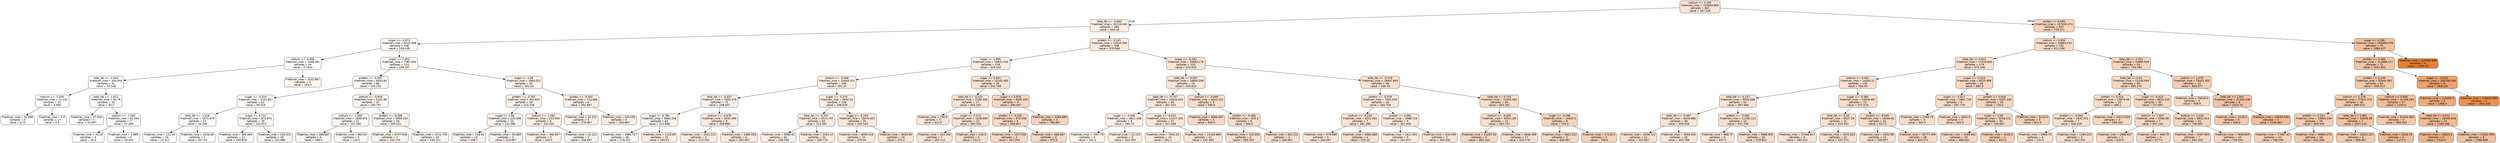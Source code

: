 digraph Tree {
node [shape=box, style="filled, rounded", color="black", fontname="helvetica"] ;
edge [fontname="helvetica"] ;
0 [label="sodium <= 0.196\nfriedman_mse = 103694.869\nsamples = 801\nvalue = 467.236", fillcolor="#f9e4d5"] ;
1 [label="total_fat <= -0.863\nfriedman_mse = 32119.045\nsamples = 494\nvalue = 304.33", fillcolor="#fbeee4"] ;
0 -> 1 [labeldistance=2.5, labelangle=45, headlabel="True"] ;
2 [label="sugar <= -0.673\nfriedman_mse = 9233.408\nsamples = 148\nvalue = 128.439", fillcolor="#fdf8f3"] ;
1 -> 2 ;
3 [label="sodium <= -0.858\nfriedman_mse = 2348.381\nsamples = 34\nvalue = 27.824", fillcolor="#fffdfd"] ;
2 -> 3 ;
4 [label="total_fat <= -1.044\nfriedman_mse = 430.054\nsamples = 31\nvalue = 14.548", fillcolor="#fffefe"] ;
3 -> 4 ;
5 [label="sodium <= -1.204\nfriedman_mse = 13.134\nsamples = 21\nvalue = 0.905", fillcolor="#ffffff"] ;
4 -> 5 ;
6 [label="friedman_mse = 50.688\nsamples = 4\nvalue = 4.75", fillcolor="#ffffff"] ;
5 -> 6 ;
7 [label="friedman_mse = 0.0\nsamples = 17\nvalue = 0.0", fillcolor="#ffffff"] ;
5 -> 7 ;
8 [label="total_fat <= -1.012\nfriedman_mse = 93.76\nsamples = 10\nvalue = 43.2", fillcolor="#fefdfb"] ;
4 -> 8 ;
9 [label="friedman_mse = 37.556\nsamples = 3\nvalue = 33.667", fillcolor="#fffdfc"] ;
8 -> 9 ;
10 [label="sodium <= -1.002\nfriedman_mse = 62.204\nsamples = 7\nvalue = 47.286", fillcolor="#fefcfb"] ;
8 -> 10 ;
11 [label="friedman_mse = 43.25\nsamples = 4\nvalue = 52.5", fillcolor="#fefcfa"] ;
10 -> 11 ;
12 [label="friedman_mse = 2.889\nsamples = 3\nvalue = 40.333", fillcolor="#fffdfb"] ;
10 -> 12 ;
13 [label="friedman_mse = 1532.667\nsamples = 3\nvalue = 165.0", fillcolor="#fdf6f0"] ;
3 -> 13 ;
14 [label="sugar <= 1.353\nfriedman_mse = 7367.054\nsamples = 114\nvalue = 158.447", fillcolor="#fdf6f1"] ;
2 -> 14 ;
15 [label="protein <= -0.297\nfriedman_mse = 6503.84\nsamples = 89\nvalue = 135.191", fillcolor="#fdf7f3"] ;
14 -> 15 ;
16 [label="sugar <= -0.319\nfriedman_mse = 3231.827\nsamples = 52\nvalue = 93.519", fillcolor="#fefaf7"] ;
15 -> 16 ;
17 [label="total_fat <= -1.018\nfriedman_mse = 1871.879\nsamples = 23\nvalue = 44.348", fillcolor="#fefcfb"] ;
16 -> 17 ;
18 [label="friedman_mse = 121.34\nsamples = 16\nvalue = 22.312", fillcolor="#fffefd"] ;
17 -> 18 ;
19 [label="friedman_mse = 2226.49\nsamples = 7\nvalue = 94.714", fillcolor="#fefaf6"] ;
17 -> 19 ;
20 [label="sugar <= 0.712\nfriedman_mse = 871.974\nsamples = 29\nvalue = 132.517", fillcolor="#fdf7f3"] ;
16 -> 20 ;
21 [label="friedman_mse = 304.694\nsamples = 11\nvalue = 100.818", fillcolor="#fef9f6"] ;
20 -> 21 ;
22 [label="friedman_mse = 229.321\nsamples = 18\nvalue = 151.889", fillcolor="#fdf6f1"] ;
20 -> 22 ;
23 [label="sodium <= -0.926\nfriedman_mse = 5231.86\nsamples = 37\nvalue = 193.757", fillcolor="#fdf4ee"] ;
15 -> 23 ;
24 [label="sodium <= -1.045\nfriedman_mse = 1608.876\nsamples = 11\nvalue = 157.182", fillcolor="#fdf6f1"] ;
23 -> 24 ;
25 [label="friedman_mse = 306.667\nsamples = 6\nvalue = 188.0", fillcolor="#fdf4ee"] ;
24 -> 25 ;
26 [label="friedman_mse = 664.16\nsamples = 5\nvalue = 120.2", fillcolor="#fef8f4"] ;
24 -> 26 ;
27 [label="protein <= -0.268\nfriedman_mse = 5959.254\nsamples = 26\nvalue = 209.231", fillcolor="#fdf3ec"] ;
23 -> 27 ;
28 [label="friedman_mse = 6757.918\nsamples = 7\nvalue = 252.714", fillcolor="#fcf1e8"] ;
27 -> 28 ;
29 [label="friedman_mse = 4711.745\nsamples = 19\nvalue = 193.211", fillcolor="#fdf4ee"] ;
27 -> 29 ;
30 [label="sugar <= 2.06\nfriedman_mse = 1660.022\nsamples = 25\nvalue = 241.24", fillcolor="#fcf1e9"] ;
14 -> 30 ;
31 [label="protein <= -0.297\nfriedman_mse = 441.607\nsamples = 19\nvalue = 222.158", fillcolor="#fcf2eb"] ;
30 -> 31 ;
32 [label="sugar <= 1.94\nfriedman_mse = 225.006\nsamples = 13\nvalue = 212.385", fillcolor="#fcf3ec"] ;
31 -> 32 ;
33 [label="friedman_mse = 218.41\nsamples = 10\nvalue = 208.7", fillcolor="#fdf3ec"] ;
32 -> 33 ;
34 [label="friedman_mse = 50.889\nsamples = 3\nvalue = 224.667", fillcolor="#fcf2eb"] ;
32 -> 34 ;
35 [label="sodium <= -1.081\nfriedman_mse = 255.556\nsamples = 6\nvalue = 243.333", fillcolor="#fcf1e9"] ;
31 -> 35 ;
36 [label="friedman_mse = 466.667\nsamples = 3\nvalue = 240.0", fillcolor="#fcf1e9"] ;
35 -> 36 ;
37 [label="friedman_mse = 22.222\nsamples = 3\nvalue = 246.667", fillcolor="#fcf1e9"] ;
35 -> 37 ;
38 [label="protein <= -0.302\nfriedman_mse = 713.889\nsamples = 6\nvalue = 301.667", fillcolor="#fbeee4"] ;
30 -> 38 ;
39 [label="friedman_mse = 22.222\nsamples = 3\nvalue = 276.667", fillcolor="#fcefe6"] ;
38 -> 39 ;
40 [label="friedman_mse = 155.556\nsamples = 3\nvalue = 326.667", fillcolor="#fbece2"] ;
38 -> 40 ;
41 [label="protein <= -0.141\nfriedman_mse = 23014.392\nsamples = 346\nvalue = 379.566", fillcolor="#fbe9dd"] ;
1 -> 41 ;
42 [label="sugar <= 1.895\nfriedman_mse = 16931.042\nsamples = 226\nvalue = 329.142", fillcolor="#fbece1"] ;
41 -> 42 ;
43 [label="sodium <= -0.648\nfriedman_mse = 10454.313\nsamples = 200\nvalue = 301.37", fillcolor="#fbeee4"] ;
42 -> 43 ;
44 [label="total_fat <= -0.337\nfriedman_mse = 7656.379\nsamples = 72\nvalue = 238.847", fillcolor="#fcf1ea"] ;
43 -> 44 ;
45 [label="sugar <= 0.783\nfriedman_mse = 5964.338\nsamples = 63\nvalue = 221.698", fillcolor="#fcf2eb"] ;
44 -> 45 ;
46 [label="friedman_mse = 3984.717\nsamples = 38\nvalue = 176.421", fillcolor="#fdf5ef"] ;
45 -> 46 ;
47 [label="friedman_mse = 1120.89\nsamples = 25\nvalue = 290.52", fillcolor="#fceee5"] ;
45 -> 47 ;
48 [label="sodium <= -0.979\nfriedman_mse = 3032.099\nsamples = 9\nvalue = 358.889", fillcolor="#fbeadf"] ;
44 -> 48 ;
49 [label="friedman_mse = 2022.222\nsamples = 3\nvalue = 313.333", fillcolor="#fbede3"] ;
48 -> 49 ;
50 [label="friedman_mse = 1980.556\nsamples = 6\nvalue = 381.667", fillcolor="#fae9dd"] ;
48 -> 50 ;
51 [label="sugar <= -0.375\nfriedman_mse = 8592.42\nsamples = 128\nvalue = 336.539", fillcolor="#fbece1"] ;
43 -> 51 ;
52 [label="total_fat <= -0.107\nfriedman_mse = 5514.797\nsamples = 93\nvalue = 311.097", fillcolor="#fbede3"] ;
51 -> 52 ;
53 [label="friedman_mse = 5580.32\nsamples = 62\nvalue = 288.258", fillcolor="#fcefe5"] ;
52 -> 53 ;
54 [label="friedman_mse = 2254.11\nsamples = 31\nvalue = 356.774", fillcolor="#fbebdf"] ;
52 -> 54 ;
55 [label="sugar <= -0.163\nfriedman_mse = 10479.837\nsamples = 35\nvalue = 404.143", fillcolor="#fae8db"] ;
51 -> 55 ;
56 [label="friedman_mse = 8459.318\nsamples = 25\nvalue = 376.04", fillcolor="#fbeadd"] ;
55 -> 56 ;
57 [label="friedman_mse = 8620.64\nsamples = 10\nvalue = 474.4", fillcolor="#f9e4d4"] ;
55 -> 57 ;
58 [label="sugar <= 2.841\nfriedman_mse = 15182.485\nsamples = 26\nvalue = 542.769", fillcolor="#f9e0ce"] ;
42 -> 58 ;
59 [label="total_fat <= -0.222\nfriedman_mse = 2100.346\nsamples = 17\nvalue = 462.353", fillcolor="#fae5d5"] ;
58 -> 59 ;
60 [label="friedman_mse = 336.0\nsamples = 5\nvalue = 412.0", fillcolor="#fae7da"] ;
59 -> 60 ;
61 [label="sugar <= 2.273\nfriedman_mse = 1338.889\nsamples = 12\nvalue = 483.333", fillcolor="#f9e3d4"] ;
59 -> 61 ;
62 [label="friedman_mse = 310.204\nsamples = 7\nvalue = 455.714", fillcolor="#fae5d6"] ;
61 -> 62 ;
63 [label="friedman_mse = 216.0\nsamples = 5\nvalue = 522.0", fillcolor="#f9e1d0"] ;
61 -> 63 ;
64 [label="sugar <= 3.976\nfriedman_mse = 4605.333\nsamples = 9\nvalue = 694.667", fillcolor="#f7d7c1"] ;
58 -> 64 ;
65 [label="protein <= -0.205\nfriedman_mse = 875.556\nsamples = 6\nvalue = 658.667", fillcolor="#f7d9c4"] ;
64 -> 65 ;
66 [label="friedman_mse = 1027.556\nsamples = 3\nvalue = 647.333", fillcolor="#f7dac5"] ;
65 -> 66 ;
67 [label="friedman_mse = 466.667\nsamples = 3\nvalue = 670.0", fillcolor="#f7d9c3"] ;
65 -> 67 ;
68 [label="friedman_mse = 4288.889\nsamples = 3\nvalue = 766.667", fillcolor="#f6d3ba"] ;
64 -> 68 ;
69 [label="sugar <= -0.281\nfriedman_mse = 20664.176\nsamples = 120\nvalue = 474.532", fillcolor="#f9e4d4"] ;
41 -> 69 ;
70 [label="total_fat <= 0.697\nfriedman_mse = 16805.208\nsamples = 74\nvalue = 429.622", fillcolor="#fae6d8"] ;
69 -> 70 ;
71 [label="total_fat <= -0.757\nfriedman_mse = 14520.643\nsamples = 65\nvalue = 407.415", fillcolor="#fae8da"] ;
70 -> 71 ;
72 [label="sugar <= -0.446\nfriedman_mse = 6621.438\nsamples = 8\nvalue = 265.75", fillcolor="#fcf0e7"] ;
71 -> 72 ;
73 [label="friedman_mse = 7397.76\nsamples = 5\nvalue = 231.2", fillcolor="#fcf2ea"] ;
72 -> 73 ;
74 [label="friedman_mse = 22.222\nsamples = 3\nvalue = 323.333", fillcolor="#fbede2"] ;
72 -> 74 ;
75 [label="sugar <= -0.612\nfriedman_mse = 12417.262\nsamples = 57\nvalue = 427.298", fillcolor="#fae7d9"] ;
71 -> 75 ;
76 [label="friedman_mse = 7043.29\nsamples = 10\nvalue = 361.1", fillcolor="#fbeadf"] ;
75 -> 76 ;
77 [label="friedman_mse = 12429.896\nsamples = 47\nvalue = 441.383", fillcolor="#fae6d7"] ;
75 -> 77 ;
78 [label="sodium <= -0.049\nfriedman_mse = 4022.222\nsamples = 9\nvalue = 590.0", fillcolor="#f8ddca"] ;
70 -> 78 ;
79 [label="friedman_mse = 6666.667\nsamples = 3\nvalue = 640.0", fillcolor="#f7dac6"] ;
78 -> 79 ;
80 [label="protein <= -0.068\nfriedman_mse = 825.0\nsamples = 6\nvalue = 565.0", fillcolor="#f8dfcc"] ;
78 -> 80 ;
81 [label="friedman_mse = 155.556\nsamples = 3\nvalue = 583.333", fillcolor="#f8decb"] ;
80 -> 81 ;
82 [label="friedman_mse = 822.222\nsamples = 3\nvalue = 546.667", fillcolor="#f9e0ce"] ;
80 -> 82 ;
83 [label="total_fat <= -0.379\nfriedman_mse = 18407.693\nsamples = 46\nvalue = 546.78", fillcolor="#f9e0ce"] ;
69 -> 83 ;
84 [label="protein <= -0.078\nfriedman_mse = 7001.545\nsamples = 16\nvalue = 440.728", fillcolor="#fae6d7"] ;
83 -> 84 ;
85 [label="sodium <= -0.143\nfriedman_mse = 6331.061\nsamples = 7\nvalue = 491.286", fillcolor="#f9e3d3"] ;
84 -> 85 ;
86 [label="friedman_mse = 976.889\nsamples = 3\nvalue = 440.667", fillcolor="#fae6d7"] ;
85 -> 86 ;
87 [label="friedman_mse = 6983.688\nsamples = 4\nvalue = 529.25", fillcolor="#f9e1cf"] ;
85 -> 87 ;
88 [label="protein <= 4.691\nfriedman_mse = 3988.714\nsamples = 9\nvalue = 401.406", fillcolor="#fae8db"] ;
84 -> 88 ;
89 [label="friedman_mse = 1811.951\nsamples = 4\nvalue = 341.872", fillcolor="#fbebe0"] ;
88 -> 89 ;
90 [label="friedman_mse = 626.499\nsamples = 5\nvalue = 449.032", fillcolor="#fae5d7"] ;
88 -> 90 ;
91 [label="total_fat <= 0.754\nfriedman_mse = 15293.462\nsamples = 30\nvalue = 603.341", fillcolor="#f8ddc9"] ;
83 -> 91 ;
92 [label="sodium <= -0.465\nfriedman_mse = 9354.156\nsamples = 22\nvalue = 562.737", fillcolor="#f8dfcc"] ;
91 -> 92 ;
93 [label="friedman_mse = 12287.53\nsamples = 5\nvalue = 663.244", fillcolor="#f7d9c3"] ;
92 -> 93 ;
94 [label="friedman_mse = 4646.498\nsamples = 17\nvalue = 533.176", fillcolor="#f9e1cf"] ;
92 -> 94 ;
95 [label="sugar <= -0.186\nfriedman_mse = 14625.0\nsamples = 8\nvalue = 715.0", fillcolor="#f7d6bf"] ;
91 -> 95 ;
96 [label="friedman_mse = 2822.222\nsamples = 3\nvalue = 646.667", fillcolor="#f7dac5"] ;
95 -> 96 ;
97 [label="friedman_mse = 17224.0\nsamples = 5\nvalue = 756.0", fillcolor="#f6d4bb"] ;
95 -> 97 ;
98 [label="protein <= 0.093\nfriedman_mse = 107450.474\nsamples = 307\nvalue = 729.371", fillcolor="#f6d5bd"] ;
0 -> 98 [labeldistance=2.5, labelangle=-45, headlabel="False"] ;
99 [label="sodium <= 0.954\nfriedman_mse = 25863.152\nsamples = 232\nvalue = 611.358", fillcolor="#f8dcc8"] ;
98 -> 99 ;
100 [label="total_fat <= 0.812\nfriedman_mse = 17410.843\nsamples = 179\nvalue = 575.106", fillcolor="#f8decb"] ;
99 -> 100 ;
101 [label="sodium <= 0.441\nfriedman_mse = 14163.11\nsamples = 135\nvalue = 536.03", fillcolor="#f9e0cf"] ;
100 -> 101 ;
102 [label="total_fat <= 0.237\nfriedman_mse = 9500.088\nsamples = 62\nvalue = 487.468", fillcolor="#f9e3d3"] ;
101 -> 102 ;
103 [label="total_fat <= -0.487\nfriedman_mse = 6418.986\nsamples = 38\nvalue = 459.526", fillcolor="#fae5d6"] ;
102 -> 103 ;
104 [label="friedman_mse = 5338.722\nsamples = 12\nvalue = 532.667", fillcolor="#f9e1cf"] ;
103 -> 104 ;
105 [label="friedman_mse = 3309.024\nsamples = 26\nvalue = 425.769", fillcolor="#fae7d9"] ;
103 -> 105 ;
106 [label="protein <= -0.092\nfriedman_mse = 11185.123\nsamples = 24\nvalue = 531.708", fillcolor="#f9e1cf"] ;
102 -> 106 ;
107 [label="friedman_mse = 868.75\nsamples = 8\nvalue = 437.5", fillcolor="#fae6d8"] ;
106 -> 107 ;
108 [label="friedman_mse = 9686.902\nsamples = 16\nvalue = 578.812", fillcolor="#f8decb"] ;
106 -> 108 ;
109 [label="sugar <= -0.385\nfriedman_mse = 14419.487\nsamples = 73\nvalue = 577.274", fillcolor="#f8decb"] ;
101 -> 109 ;
110 [label="total_fat <= 0.18\nfriedman_mse = 8537.28\nsamples = 31\nvalue = 523.452", fillcolor="#f9e1d0"] ;
109 -> 110 ;
111 [label="friedman_mse = 17046.617\nsamples = 9\nvalue = 465.222", fillcolor="#fae4d5"] ;
110 -> 111 ;
112 [label="friedman_mse = 3101.653\nsamples = 22\nvalue = 547.273", fillcolor="#f9e0ce"] ;
110 -> 112 ;
113 [label="protein <= -0.049\nfriedman_mse = 15044.81\nsamples = 42\nvalue = 617.0", fillcolor="#f8dcc8"] ;
109 -> 113 ;
114 [label="friedman_mse = 2652.98\nsamples = 14\nvalue = 539.857", fillcolor="#f9e0cf"] ;
113 -> 114 ;
115 [label="friedman_mse = 16777.459\nsamples = 28\nvalue = 655.571", fillcolor="#f7dac4"] ;
113 -> 115 ;
116 [label="sugar <= -0.423\nfriedman_mse = 8315.909\nsamples = 44\nvalue = 695.0", fillcolor="#f7d7c1"] ;
100 -> 116 ;
117 [label="sugar <= -0.517\nfriedman_mse = 3661.728\nsamples = 9\nvalue = 597.778", fillcolor="#f8ddc9"] ;
116 -> 117 ;
118 [label="friedman_mse = 2468.75\nsamples = 4\nvalue = 562.5", fillcolor="#f8dfcc"] ;
117 -> 118 ;
119 [label="friedman_mse = 2824.0\nsamples = 5\nvalue = 626.0", fillcolor="#f8dbc7"] ;
117 -> 119 ;
120 [label="protein <= 0.054\nfriedman_mse = 6457.143\nsamples = 35\nvalue = 720.0", fillcolor="#f7d6be"] ;
116 -> 120 ;
121 [label="sugar <= 0.05\nfriedman_mse = 5018.222\nsamples = 30\nvalue = 704.667", fillcolor="#f7d7c0"] ;
120 -> 121 ;
122 [label="friedman_mse = 3189.941\nsamples = 26\nvalue = 688.462", fillcolor="#f7d8c1"] ;
121 -> 122 ;
123 [label="friedman_mse = 4100.0\nsamples = 4\nvalue = 810.0", fillcolor="#f5d1b6"] ;
121 -> 123 ;
124 [label="friedman_mse = 5216.0\nsamples = 5\nvalue = 812.0", fillcolor="#f5d1b6"] ;
120 -> 124 ;
125 [label="total_fat <= 1.501\nfriedman_mse = 34980.919\nsamples = 53\nvalue = 733.792", fillcolor="#f6d5bd"] ;
99 -> 125 ;
126 [label="total_fat <= 0.41\nfriedman_mse = 12240.949\nsamples = 40\nvalue = 685.275", fillcolor="#f7d8c1"] ;
125 -> 126 ;
127 [label="protein <= 0.025\nfriedman_mse = 15879.49\nsamples = 10\nvalue = 588.1", fillcolor="#f8ddca"] ;
126 -> 127 ;
128 [label="protein <= -0.063\nfriedman_mse = 2632.531\nsamples = 7\nvalue = 540.429", fillcolor="#f9e0ce"] ;
127 -> 128 ;
129 [label="friedman_mse = 2968.75\nsamples = 4\nvalue = 522.5", fillcolor="#f9e1d0"] ;
128 -> 129 ;
130 [label="friedman_mse = 1184.222\nsamples = 3\nvalue = 564.333", fillcolor="#f8dfcc"] ;
128 -> 130 ;
131 [label="friedman_mse = 29113.556\nsamples = 3\nvalue = 699.333", fillcolor="#f7d7c0"] ;
127 -> 131 ;
132 [label="sugar <= -0.423\nfriedman_mse = 6831.222\nsamples = 30\nvalue = 717.667", fillcolor="#f7d6bf"] ;
126 -> 132 ;
133 [label="sodium <= 1.447\nfriedman_mse = 2048.98\nsamples = 7\nvalue = 657.143", fillcolor="#f7d9c4"] ;
132 -> 133 ;
134 [label="friedman_mse = 2866.667\nsamples = 3\nvalue = 630.0", fillcolor="#f8dbc6"] ;
133 -> 134 ;
135 [label="friedman_mse = 468.75\nsamples = 4\nvalue = 677.5", fillcolor="#f7d8c2"] ;
133 -> 135 ;
136 [label="sodium <= 1.216\nfriedman_mse = 6832.514\nsamples = 23\nvalue = 736.087", fillcolor="#f6d5bd"] ;
132 -> 136 ;
137 [label="friedman_mse = 2097.959\nsamples = 7\nvalue = 691.429", fillcolor="#f7d7c1"] ;
136 -> 137 ;
138 [label="friedman_mse = 7649.609\nsamples = 16\nvalue = 755.625", fillcolor="#f6d4bb"] ;
136 -> 138 ;
139 [label="sodium <= 1.578\nfriedman_mse = 75421.302\nsamples = 13\nvalue = 883.077", fillcolor="#f5cdb0"] ;
125 -> 139 ;
140 [label="friedman_mse = 79616.0\nsamples = 5\nvalue = 658.0", fillcolor="#f7d9c4"] ;
139 -> 140 ;
141 [label="total_fat <= 2.047\nfriedman_mse = 21348.438\nsamples = 8\nvalue = 1023.75", fillcolor="#f3c4a3"] ;
139 -> 141 ;
142 [label="friedman_mse = 2216.0\nsamples = 5\nvalue = 938.0", fillcolor="#f4c9ab"] ;
141 -> 142 ;
143 [label="friedman_mse = 20555.556\nsamples = 3\nvalue = 1166.667", fillcolor="#f1bc96"] ;
141 -> 143 ;
144 [label="sugar <= 4.188\nfriedman_mse = 183480.378\nsamples = 75\nvalue = 1094.427", fillcolor="#f2c09d"] ;
98 -> 144 ;
145 [label="protein <= 0.483\nfriedman_mse = 113986.117\nsamples = 71\nvalue = 1031.901", fillcolor="#f3c4a2"] ;
144 -> 145 ;
146 [label="protein <= 0.249\nfriedman_mse = 50542.687\nsamples = 63\nvalue = 955.413", fillcolor="#f4c8a9"] ;
145 -> 146 ;
147 [label="sodium <= 2.178\nfriedman_mse = 37642.373\nsamples = 46\nvalue = 889.413", fillcolor="#f5ccaf"] ;
146 -> 147 ;
148 [label="protein <= 0.161\nfriedman_mse = 33803.239\nsamples = 39\nvalue = 859.308", fillcolor="#f5ceb2"] ;
147 -> 148 ;
149 [label="friedman_mse = 17087.42\nsamples = 21\nvalue = 789.238", fillcolor="#f6d2b8"] ;
148 -> 149 ;
150 [label="friedman_mse = 40894.275\nsamples = 18\nvalue = 941.056", fillcolor="#f4c9aa"] ;
148 -> 150 ;
151 [label="total_fat <= 1.961\nfriedman_mse = 25848.98\nsamples = 7\nvalue = 1057.143", fillcolor="#f3c3a0"] ;
147 -> 151 ;
152 [label="friedman_mse = 10822.222\nsamples = 3\nvalue = 896.667", fillcolor="#f4ccae"] ;
151 -> 152 ;
153 [label="friedman_mse = 3318.75\nsamples = 4\nvalue = 1177.5", fillcolor="#f1bc95"] ;
151 -> 153 ;
154 [label="sodium <= 0.909\nfriedman_mse = 41769.294\nsamples = 17\nvalue = 1134.0", fillcolor="#f2be99"] ;
146 -> 154 ;
155 [label="friedman_mse = 82200.889\nsamples = 3\nvalue = 969.333", fillcolor="#f4c8a8"] ;
154 -> 155 ;
156 [label="total_fat <= 0.611\nfriedman_mse = 26049.918\nsamples = 14\nvalue = 1169.286", fillcolor="#f1bc96"] ;
154 -> 156 ;
157 [label="friedman_mse = 19425.2\nsamples = 5\nvalue = 1314.0", fillcolor="#f0b489"] ;
156 -> 157 ;
158 [label="friedman_mse = 11632.099\nsamples = 9\nvalue = 1088.889", fillcolor="#f2c19d"] ;
156 -> 158 ;
159 [label="sugar <= -0.423\nfriedman_mse = 204706.438\nsamples = 8\nvalue = 1634.25", fillcolor="#eca26c"] ;
145 -> 159 ;
160 [label="friedman_mse = 115456.0\nsamples = 5\nvalue = 1468.0", fillcolor="#eeab7b"] ;
159 -> 160 ;
161 [label="friedman_mse = 230616.889\nsamples = 3\nvalue = 1911.333", fillcolor="#e89253"] ;
159 -> 161 ;
162 [label="friedman_mse = 115903.688\nsamples = 4\nvalue = 2204.25", fillcolor="#e58139"] ;
144 -> 162 ;
}